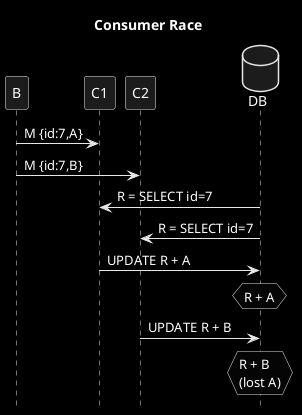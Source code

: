 @startuml
title Consumer Race
hide footbox
skinparam monochrome reverse
database DB order 9

B->C1: M {id:7,A}
B->C2: M {id:7,B}
C1<-DB: R = SELECT id=7
C2<-DB: R = SELECT id=7
C1->DB: UPDATE R + A
hnote over DB: R + A
C2->DB: UPDATE R + B
hnote over DB: R + B\n(lost A)
@enduml
